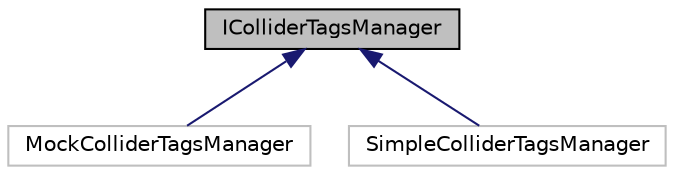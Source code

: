 digraph "IColliderTagsManager"
{
 // LATEX_PDF_SIZE
  edge [fontname="Helvetica",fontsize="10",labelfontname="Helvetica",labelfontsize="10"];
  node [fontname="Helvetica",fontsize="10",shape=record];
  Node1 [label="IColliderTagsManager",height=0.2,width=0.4,color="black", fillcolor="grey75", style="filled", fontcolor="black",tooltip=" "];
  Node1 -> Node2 [dir="back",color="midnightblue",fontsize="10",style="solid",fontname="Helvetica"];
  Node2 [label="MockColliderTagsManager",height=0.2,width=0.4,color="grey75", fillcolor="white", style="filled",URL="$struct_mock_collider_tags_manager.html",tooltip=" "];
  Node1 -> Node3 [dir="back",color="midnightblue",fontsize="10",style="solid",fontname="Helvetica"];
  Node3 [label="SimpleColliderTagsManager",height=0.2,width=0.4,color="grey75", fillcolor="white", style="filled",URL="$class_simple_collider_tags_manager.html",tooltip=" "];
}
